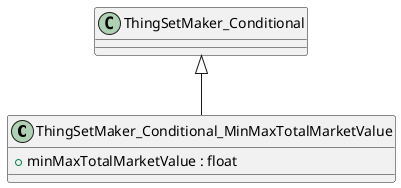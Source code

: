 @startuml
class ThingSetMaker_Conditional_MinMaxTotalMarketValue {
    + minMaxTotalMarketValue : float
}
ThingSetMaker_Conditional <|-- ThingSetMaker_Conditional_MinMaxTotalMarketValue
@enduml
